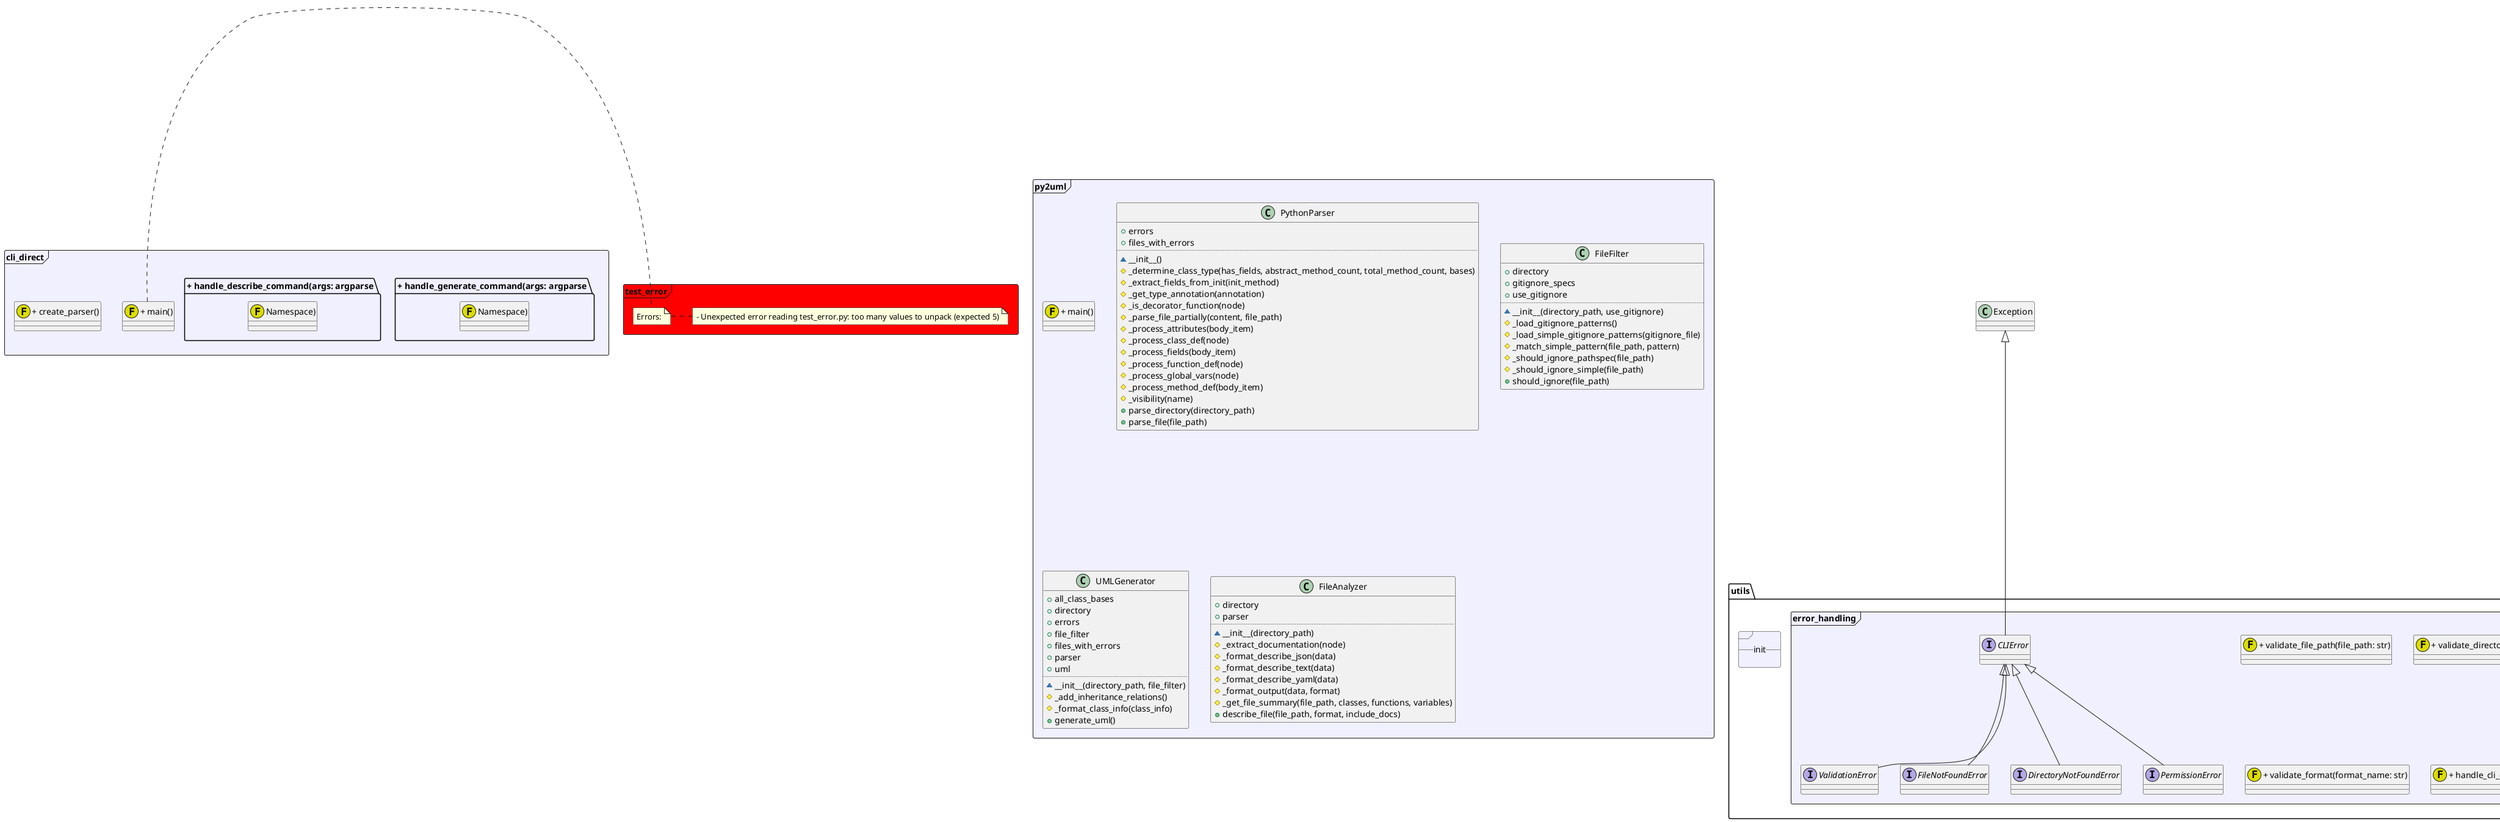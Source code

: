 @startuml
package "mcp_file_analyzer" <<Frame>> #F0F0FF {
  class "+ main()" << (F,#DDDD00) >> {
  }
  class MCPFileAnalyzer {
    + analyzer
    ....
    ~ __init__()
    # _validate_file_path(file_path)
    + get_file_structure(file_path)
    + handle_mcp_request(request)
  }
}
package "__main__" <<Frame>> #F0F0FF {
}
package "uml_generator_adapter" <<Frame>> #F0F0FF {
  class UMLGenerator {
    + all_class_bases
    + directory
    + errors
    + file_filter
    + files_with_errors
    + generator
    + parser
    + uml
    + use_gitignore
    ....
    ~ __init__(directory_path, use_gitignore)
    # _extract_documentation(node)
    # _get_file_summary(file_path, classes, functions, variables)
    # _load_gitignore_patterns()
    # _load_simple_gitignore_patterns(gitignore_file)
    # _match_simple_pattern(file_path, pattern)
    # _parse_file_partially(content, file_path)
    # _process_ast_node(node, classes, functions, global_vars, class_bases, file_path)
    # _should_ignore(file_path)
    # _should_ignore_pathspec(file_path)
    # _should_ignore_simple(file_path)
    + add_inheritance_relations()
    + describe_file(file_path, format, include_docs)
    + determine_class_type(has_fields, abstract_method_count, total_method_count, bases)
    + extract_fields_from_init(init_method)
    + format_class_info(class_info)
    + generate_uml()
    + get_type_annotation(annotation)
    + parse_python_file(file_path)
    + process_attributes(body_item)
    + process_class_def(node)
    + process_fields(body_item)
    + process_function_def(node)
    + process_global_vars(node)
    + process_method_def(body_item)
    + visibility(name)
  }
}
package "__init__" <<Frame>> #F0F0FF {
  class "Global Variables" << (V,#AAAAFF) >> {
    ~ __version__
    ~ __author__
    ~ __all__
  }
}
package "cli" <<Frame>> #F0F0FF {
  class "+ main()" << (F,#DDDD00) >> {
  }
}
package "py2uml" <<Frame>> #F0F0FF {
  class "+ main()" << (F,#DDDD00) >> {
  }
  class PythonParser {
    + errors
    + files_with_errors
    ....
    ~ __init__()
    # _determine_class_type(has_fields, abstract_method_count, total_method_count, bases)
    # _extract_fields_from_init(init_method)
    # _get_type_annotation(annotation)
    # _is_decorator_function(node)
    # _parse_file_partially(content, file_path)
    # _process_attributes(body_item)
    # _process_class_def(node)
    # _process_fields(body_item)
    # _process_function_def(node)
    # _process_global_vars(node)
    # _process_method_def(body_item)
    # _visibility(name)
    + parse_directory(directory_path)
    + parse_file(file_path)
  }
  class FileFilter {
    + directory
    + gitignore_specs
    + use_gitignore
    ....
    ~ __init__(directory_path, use_gitignore)
    # _load_gitignore_patterns()
    # _load_simple_gitignore_patterns(gitignore_file)
    # _match_simple_pattern(file_path, pattern)
    # _should_ignore_pathspec(file_path)
    # _should_ignore_simple(file_path)
    + should_ignore(file_path)
  }
  class UMLGenerator {
    + all_class_bases
    + directory
    + errors
    + file_filter
    + files_with_errors
    + parser
    + uml
    ....
    ~ __init__(directory_path, file_filter)
    # _add_inheritance_relations()
    # _format_class_info(class_info)
    + generate_uml()
  }
  class FileAnalyzer {
    + directory
    + parser
    ....
    ~ __init__(directory_path)
    # _extract_documentation(node)
    # _format_describe_json(data)
    # _format_describe_text(data)
    # _format_describe_yaml(data)
    # _format_output(data, format)
    # _get_file_summary(file_path, classes, functions, variables)
    + describe_file(file_path, format, include_docs)
  }
}
package "cli_direct" <<Frame>> #F0F0FF {
  class "+ create_parser()" << (F,#DDDD00) >> {
  }
  class "+ handle_generate_command(args: argparse.Namespace)" << (F,#DDDD00) >> {
  }
  class "+ handle_describe_command(args: argparse.Namespace)" << (F,#DDDD00) >> {
  }
  class "+ main()" << (F,#DDDD00) >> {
  }
}
package "test_error" <<Frame>> #FF0000 {
  note right : Errors:
  note right : - Unexpected error reading test_error.py: too many values to unpack (expected 5)
}
package "utils.error_handling" <<Frame>> #F0F0FF {
  class "+ validate_file_path(file_path: str)" << (F,#DDDD00) >> {
  }
  class "+ validate_directory_path(directory_path: str)" << (F,#DDDD00) >> {
  }
  class "+ validate_output_path(output_path: str)" << (F,#DDDD00) >> {
  }
  class "+ validate_format(format_name: str)" << (F,#DDDD00) >> {
  }
  class "+ handle_cli_error(error: Exception, exit_code: int)" << (F,#DDDD00) >> {
  }
  class "+ print_warnings(warnings: list)" << (F,#DDDD00) >> {
  }
  interface CLIError {
  }
  interface ValidationError {
  }
  interface FileNotFoundError {
  }
  interface DirectoryNotFoundError {
  }
  interface PermissionError {
  }
}
package "utils.__init__" <<Frame>> #F0F0FF {
}
package "tests.conftest" <<Frame>> #F0F0FF {
}
package "tests.test_installer" <<Frame>> #F0F0FF {
  class TestInstaller {
    + setUp()
    + tearDown()
    + test_cursor_configuration_creation()
    + test_file_path_validation()
    + test_install_py2puml_failure(mock_run)
    + test_install_py2puml_success(mock_run)
    + test_mcp_server_executable(mock_chmod)
    + test_mcp_server_test(mock_run)
    + test_prerequisites_check_pip(mock_run)
    + test_prerequisites_check_python(mock_run)
  }
  class TestInstallerIntegration {
    + create_mock_project()
    + setUp()
    + tearDown()
    + test_full_installation_process(mock_run)
    + test_mcp_server_functionality()
    + test_project_structure_validation()
  }
}
package "tests.__init__" <<Frame>> #F0F0FF {
}
package "core.file_filter" <<Frame>> #F0F0FF {
  class FileFilter {
    + directory
    + gitignore_specs
    + use_gitignore
    ....
    ~ __init__(directory_path, use_gitignore)
    # _load_gitignore_patterns()
    # _load_simple_gitignore_patterns(gitignore_file)
    # _match_simple_pattern(file_path, pattern)
    # _should_ignore_pathspec(file_path)
    # _should_ignore_simple(file_path)
    + should_ignore(file_path)
  }
}
package "core.__init__" <<Frame>> #F0F0FF {
}
package "core.generator" <<Frame>> #F0F0FF {
  class UMLGenerator {
    + all_class_bases
    + directory
    + errors
    + file_filter
    + files_with_errors
    + parser
    + uml
    ....
    ~ __init__(directory_path, file_filter)
    # _add_inheritance_relations()
    # _format_class_info(class_info)
    + generate_uml()
  }
}
package "core.parser" <<Frame>> #F0F0FF {
  class PythonParser {
    + errors
    + files_with_errors
    ....
    ~ __init__()
    # _determine_class_type(has_fields, abstract_method_count, total_method_count, bases)
    # _extract_documentation(node)
    # _extract_fields_from_init(init_method)
    # _get_type_annotation(annotation)
    # _is_decorator_function(node)
    # _parse_file_partially(content, file_path)
    # _process_attributes(body_item)
    # _process_class_def(node)
    # _process_fields(body_item)
    # _process_function_def(node)
    # _process_global_vars(node)
    # _process_method_def(body_item)
    # _visibility(name)
    + parse_directory(directory_path)
    + parse_file(file_path)
  }
}
package "core.analyzer" <<Frame>> #F0F0FF {
  class FileAnalyzer {
    + directory
    + parser
    ....
    ~ __init__(directory_path)
    # _extract_documentation(node)
    # _format_describe_json(data)
    # _format_describe_text(data)
    # _format_describe_yaml(data)
    # _format_output(data, format)
    # _get_file_summary(file_path, classes, functions, variables)
    + describe_file(file_path, format, include_docs)
  }
}
package "tests.functional.__init__" <<Frame>> #F0F0FF {
}
package "tests.functional.test_output_format" <<Frame>> #F0F0FF {
  class TestOutputFormat {
    + setup_method()
    + teardown_method()
    + test_plantuml_abstract_classes()
    + test_plantuml_complex_structure()
    + test_plantuml_empty_directory()
    + test_plantuml_encoding_handling()
    + test_plantuml_error_handling()
    + test_plantuml_error_visualization()
    + test_plantuml_format_generation()
    + test_plantuml_gitignore_filtering()
    + test_plantuml_global_functions()
    + test_plantuml_global_variables()
    + test_plantuml_inheritance()
    + test_plantuml_interfaces()
    + test_plantuml_methods_and_fields()
    + test_plantuml_package_structure()
    + test_plantuml_special_characters()
  }
}
package "tests.edge_cases.__init__" <<Frame>> #F0F0FF {
}
package "tests.edge_cases.test_edge_cases" <<Frame>> #F0F0FF {
  class TestEdgeCases {
    + setup_method()
    + teardown_method()
    + test_directory_with_hidden_files()
    + test_directory_with_only_non_python_files()
    + test_directory_with_symlinks()
    + test_empty_directory()
    + test_empty_file()
    + test_file_with_async_await()
    + test_file_with_circular_imports()
    + test_file_with_complex_decorators()
    + test_file_with_f_strings()
    + test_file_with_import_errors()
    + test_file_with_match_statement()
    + test_file_with_mixed_encodings()
    + test_file_with_multiple_inheritance()
    + test_file_with_nested_classes()
    + test_file_with_only_comments()
    + test_file_with_only_whitespace()
    + test_file_with_permission_errors()
    + test_file_with_special_characters_in_names()
    + test_file_with_syntax_errors()
    + test_file_with_type_annotations()
    + test_file_with_unicode_characters()
    + test_file_with_unicode_errors()
    + test_file_with_very_large_content()
    + test_file_with_very_long_names()
    + test_file_with_walrus_operator()
  }
}
package "tests.unit.test_uml_generator" <<Frame>> #F0F0FF {
  class TestUMLGenerator {
    + setup_method()
    + teardown_method()
    + test_determine_class_type_abstract()
    + test_determine_class_type_interface()
    + test_determine_class_type_regular()
    + test_extract_fields_from_init()
    + test_files_with_errors_backward_compatibility()
    + test_files_with_errors_empty_after_clean_parse()
    + test_files_with_errors_encoding_error()
    + test_files_with_errors_initialization()
    + test_files_with_errors_multiple_errors()
    + test_files_with_errors_permission_error()
    + test_files_with_errors_syntax_error()
    + test_format_class_info()
    + test_generate_uml_error_files_visual_representation()
    + test_generate_uml_with_error_files()
    + test_get_type_annotation_complex()
    + test_get_type_annotation_simple()
    + test_parse_python_file_nonexistent()
    + test_parse_python_file_syntax_error()
    + test_parse_python_file_valid()
    + test_process_class_def_abstract()
    + test_process_class_def_simple()
    + test_process_function_def()
    + test_process_global_vars()
    + test_process_method_def_simple()
    + test_process_method_def_static()
    + test_visibility_magic()
    + test_visibility_private()
    + test_visibility_protected()
    + test_visibility_public()
  }
}
package "tests.unit.test_describe_file" <<Frame>> #F0F0FF {
  class TestDescribeFile {
    + setup_method()
    + teardown_method()
    + test_async_functions()
    + test_class_documentation_extraction()
    + test_complex_signatures()
    + test_decorators()
    + test_empty_file()
    + test_file_not_found()
    + test_file_with_only_comments()
    + test_function_documentation_extraction()
    + test_inheritance_classes()
    + test_json_format()
    + test_multiline_docstrings()
    + test_nested_classes()
    + test_no_docs_flag()
    + test_simple_file_parsing()
    + test_special_characters()
    + test_syntax_error_handling()
    + test_type_annotations()
    + test_unsupported_format()
    + test_various_docstring_styles()
    + test_yaml_format()
  }
}
package "tests.unit.test_gitignore_functionality" <<Frame>> #F0F0FF {
  class TestGitignoreFunctionality {
    + setup_method()
    + teardown_method()
    + test_gitignore_disabled()
    + test_gitignore_file_corrupted()
    + test_gitignore_file_encoding_error()
    + test_gitignore_file_permission_error()
    + test_load_gitignore_patterns_empty_file()
    + test_load_gitignore_patterns_multiple_files()
    + test_load_gitignore_patterns_nonexistent()
    + test_load_gitignore_patterns_success()
    + test_load_gitignore_patterns_with_comments()
    + test_pathspec_import_error()
    + test_should_ignore_nested_patterns()
    + test_should_ignore_pattern_matching()
    + test_should_ignore_relative_paths()
    + test_should_ignore_with_pathspec()
    + test_should_ignore_without_pathspec()
  }
}
package "tests.unit.__init__" <<Frame>> #F0F0FF {
}
package "tests.unit.test_new_architecture" <<Frame>> #F0F0FF {
  class TestFileFilter {
    + setup_method()
    + teardown_method()
    + test_should_ignore_disabled()
    + test_should_ignore_with_gitignore()
    + test_should_ignore_without_gitignore()
  }
  class TestPythonParser {
    + setup_method()
    + teardown_method()
    + test_parse_file_nonexistent()
    + test_parse_file_syntax_error()
    + test_parse_file_valid()
    + test_visibility_methods()
  }
  class TestUMLGenerator {
    + setup_method()
    + teardown_method()
    + test_add_inheritance_relations()
    + test_format_class_info()
    + test_generate_uml_empty_directory()
    + test_generate_uml_with_files()
  }
  class TestFileAnalyzer {
    + setup_method()
    + teardown_method()
    + test_describe_file_invalid_format()
    + test_describe_file_json_format()
    + test_describe_file_nonexistent()
    + test_describe_file_text_format()
    + test_describe_file_yaml_format()
    + test_get_file_summary()
  }
}
package "tests.integration.test_gitignore_cli" <<Frame>> #F0F0FF {
  class TestGitignoreCLI {
    + run_cli_command(args)
    + setup_method()
    + teardown_method()
    + test_cli_gitignore_help_text()
    + test_cli_gitignore_mutually_exclusive()
    + test_cli_no_gitignore_file()
    + test_cli_no_gitignore_flag()
    + test_cli_use_gitignore_default()
    + test_cli_use_gitignore_flag()
    + test_generate_uml_ignored_files_count()
    + test_generate_uml_output_consistency()
    + test_generate_uml_with_gitignore()
    + test_generate_uml_without_gitignore()
  }
}
package "tests.integration.test_describe_file_cli" <<Frame>> #F0F0FF {
  class TestDescribeFileCLI {
    + create_test_file(content)
    + run_cli_command(args)
    + setup_method()
    + teardown_method()
    + test_basic_describe_file_command()
    + test_combined_flags()
    + test_complex_file()
    + test_encoding_handling()
    + test_file_not_found()
    + test_help_output()
    + test_invalid_format()
    + test_json_format()
    + test_large_file_handling()
    + test_missing_required_argument()
    + test_mutually_exclusive_arguments()
    + test_no_docs_flag()
    + test_syntax_error_handling()
    + test_yaml_format()
  }
}
package "tests.integration.__init__" <<Frame>> #F0F0FF {
}
package "tests.integration.test_cli" <<Frame>> #F0F0FF {
  class TestCLI {
    + run_cli_command(args)
    + setup_method()
    + teardown_method()
    + test_cli_complex_project()
    + test_cli_describe_command()
    + test_cli_empty_directory()
    + test_cli_file_as_directory()
    + test_cli_generate_command()
    + test_cli_help_output()
    + test_cli_inheritance_relationships()
    + test_cli_keyboard_interrupt(mock_input)
    + test_cli_missing_arguments()
    + test_cli_nonexistent_directory()
    + test_cli_permission_denied_output()
    + test_cli_syntax_errors_in_code()
    + test_cli_version_output()
  }
}
Exception <|-- CLIError
CLIError <|-- ValidationError
CLIError <|-- FileNotFoundError
CLIError <|-- DirectoryNotFoundError
CLIError <|-- PermissionError
@enduml